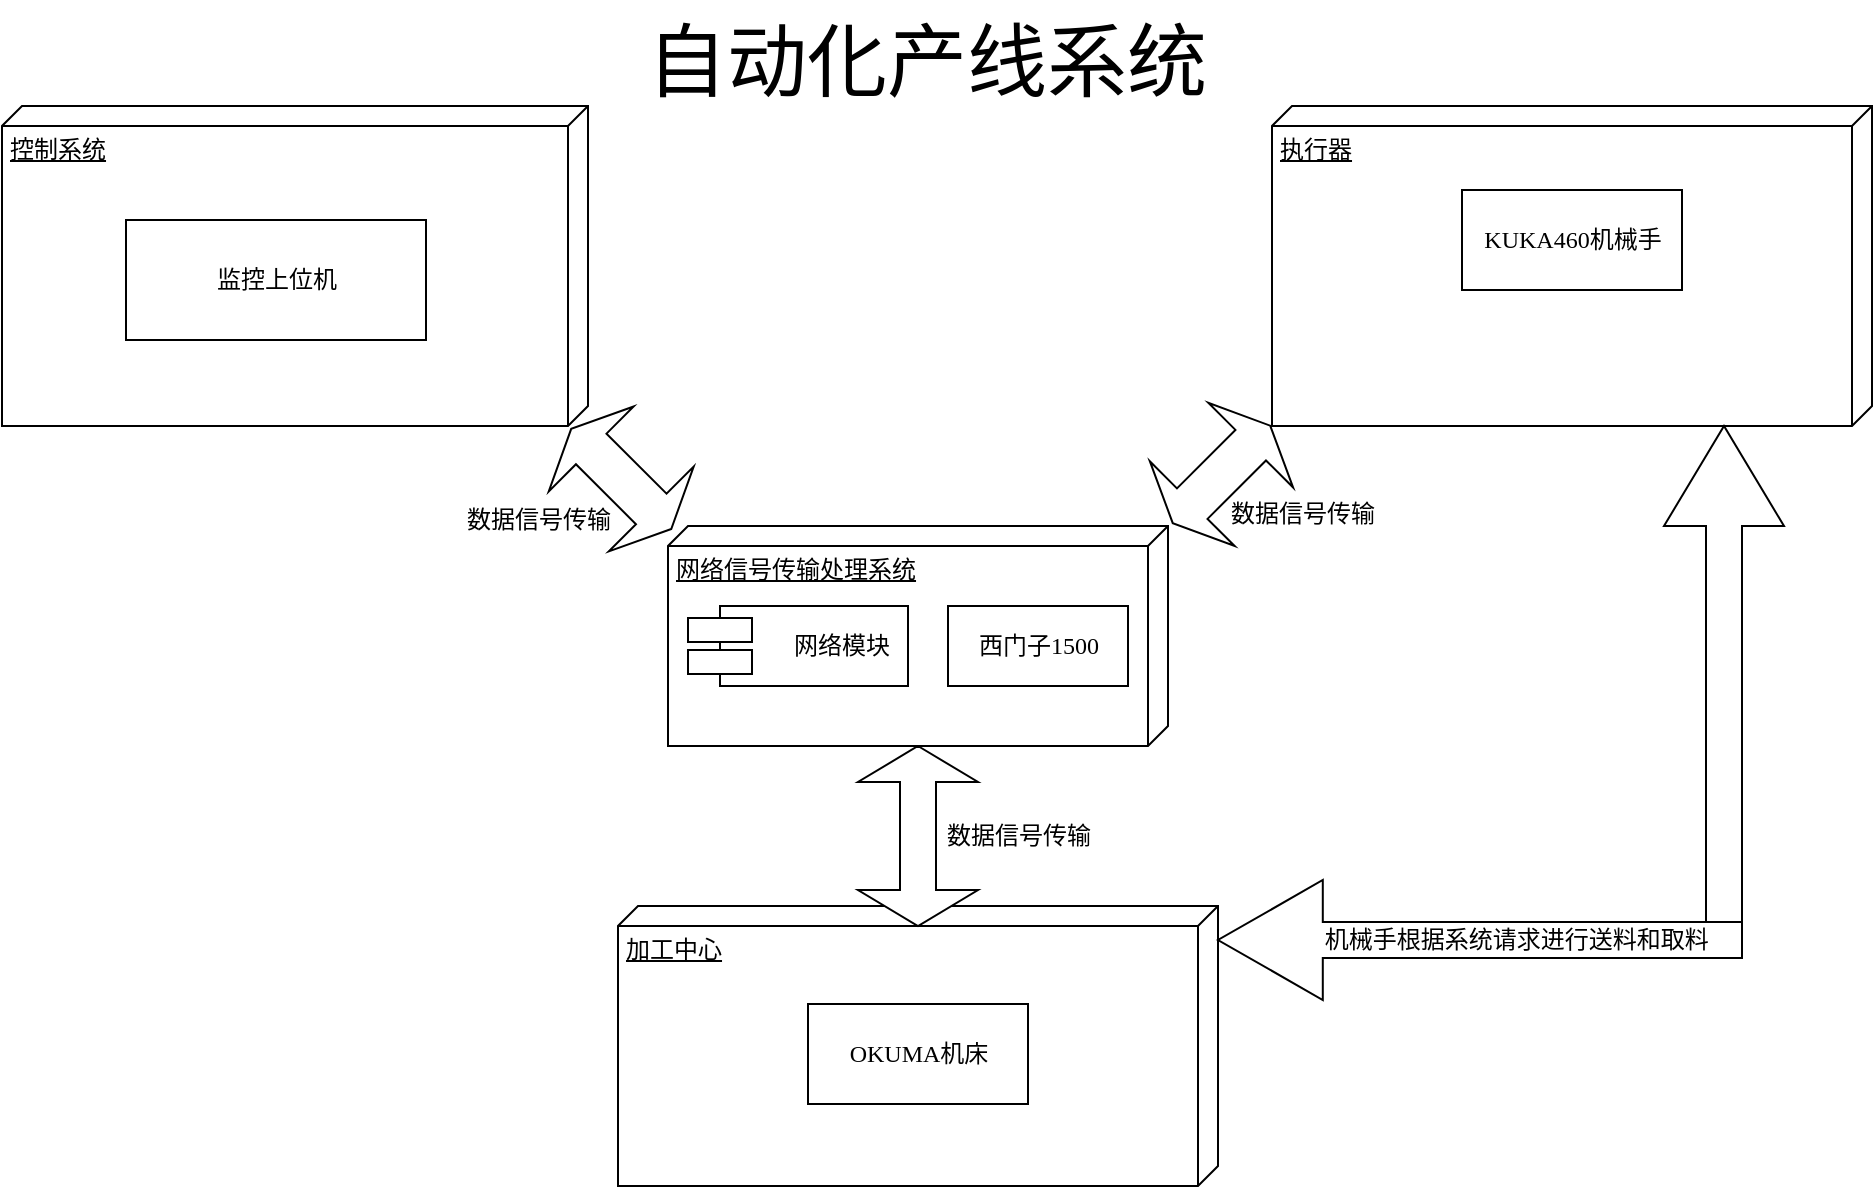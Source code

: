 <mxfile version="22.1.7" type="github">
  <diagram name="Page-1" id="5f0bae14-7c28-e335-631c-24af17079c00">
    <mxGraphModel dx="1050" dy="542" grid="1" gridSize="10" guides="1" tooltips="1" connect="1" arrows="1" fold="1" page="1" pageScale="1" pageWidth="1100" pageHeight="850" background="none" math="0" shadow="0">
      <root>
        <mxCell id="0" />
        <mxCell id="1" parent="0" />
        <mxCell id="39150e848f15840c-1" value="控制系统" style="verticalAlign=top;align=left;spacingTop=8;spacingLeft=2;spacingRight=12;shape=cube;size=10;direction=south;fontStyle=4;html=1;rounded=0;shadow=0;comic=0;labelBackgroundColor=none;strokeWidth=1;fontFamily=Verdana;fontSize=12" parent="1" vertex="1">
          <mxGeometry x="90" y="160" width="293" height="160" as="geometry" />
        </mxCell>
        <mxCell id="39150e848f15840c-2" value="执行器" style="verticalAlign=top;align=left;spacingTop=8;spacingLeft=2;spacingRight=12;shape=cube;size=10;direction=south;fontStyle=4;html=1;rounded=0;shadow=0;comic=0;labelBackgroundColor=none;strokeWidth=1;fontFamily=Verdana;fontSize=12" parent="1" vertex="1">
          <mxGeometry x="725" y="160" width="300" height="160" as="geometry" />
        </mxCell>
        <mxCell id="39150e848f15840c-3" value="加工中心" style="verticalAlign=top;align=left;spacingTop=8;spacingLeft=2;spacingRight=12;shape=cube;size=10;direction=south;fontStyle=4;html=1;rounded=0;shadow=0;comic=0;labelBackgroundColor=none;strokeWidth=1;fontFamily=Verdana;fontSize=12" parent="1" vertex="1">
          <mxGeometry x="398" y="560" width="300" height="140" as="geometry" />
        </mxCell>
        <mxCell id="39150e848f15840c-4" value="监控上位机" style="html=1;rounded=0;shadow=0;comic=0;labelBackgroundColor=none;strokeWidth=1;fontFamily=Verdana;fontSize=12;align=center;" parent="1" vertex="1">
          <mxGeometry x="152" y="217" width="150" height="60" as="geometry" />
        </mxCell>
        <mxCell id="vnPpEXZ0xeqbMR1Bz8NG-1" value="KUKA460机械手" style="html=1;rounded=0;shadow=0;comic=0;labelBackgroundColor=none;strokeWidth=1;fontFamily=Verdana;fontSize=12;align=center;" parent="1" vertex="1">
          <mxGeometry x="820" y="202" width="110" height="50" as="geometry" />
        </mxCell>
        <mxCell id="vnPpEXZ0xeqbMR1Bz8NG-13" value="" style="shape=doubleArrow;direction=south;whiteSpace=wrap;html=1;arrowWidth=0.36;arrowSize=0.2;rotation=-225;" parent="1" vertex="1">
          <mxGeometry x="369.62" y="311.09" width="60" height="70.76" as="geometry" />
        </mxCell>
        <mxCell id="vnPpEXZ0xeqbMR1Bz8NG-14" value="" style="shape=doubleArrow;direction=south;whiteSpace=wrap;html=1;" parent="1" vertex="1">
          <mxGeometry x="518" y="480" width="60" height="90" as="geometry" />
        </mxCell>
        <mxCell id="vnPpEXZ0xeqbMR1Bz8NG-17" value="OKUMA机床" style="html=1;rounded=0;shadow=0;comic=0;labelBackgroundColor=none;strokeWidth=1;fontFamily=Verdana;fontSize=12;align=center;" parent="1" vertex="1">
          <mxGeometry x="493" y="609" width="110" height="50" as="geometry" />
        </mxCell>
        <mxCell id="vnPpEXZ0xeqbMR1Bz8NG-18" value="网络信号传输处理系统" style="verticalAlign=top;align=left;spacingTop=8;spacingLeft=2;spacingRight=12;shape=cube;size=10;direction=south;fontStyle=4;html=1;rounded=0;shadow=0;comic=0;labelBackgroundColor=none;strokeWidth=1;fontFamily=Verdana;fontSize=12" parent="1" vertex="1">
          <mxGeometry x="423" y="370" width="250" height="110" as="geometry" />
        </mxCell>
        <mxCell id="vnPpEXZ0xeqbMR1Bz8NG-19" value="&amp;nbsp; &amp;nbsp; &amp;nbsp;网络模块" style="shape=component;align=left;spacingLeft=36;rounded=0;shadow=0;comic=0;labelBackgroundColor=none;strokeWidth=1;fontFamily=Verdana;fontSize=12;html=1;" parent="1" vertex="1">
          <mxGeometry x="433" y="410" width="110" height="40" as="geometry" />
        </mxCell>
        <mxCell id="vnPpEXZ0xeqbMR1Bz8NG-20" value="西门子1500" style="html=1;rounded=0;shadow=0;comic=0;labelBackgroundColor=none;strokeWidth=1;fontFamily=Verdana;fontSize=12;align=center;" parent="1" vertex="1">
          <mxGeometry x="563" y="410" width="90" height="40" as="geometry" />
        </mxCell>
        <mxCell id="vnPpEXZ0xeqbMR1Bz8NG-21" value="" style="shape=doubleArrow;direction=south;whiteSpace=wrap;html=1;arrowWidth=0.36;arrowSize=0.2;rotation=45;" parent="1" vertex="1">
          <mxGeometry x="669.74" y="309.74" width="60" height="68.91" as="geometry" />
        </mxCell>
        <mxCell id="vnPpEXZ0xeqbMR1Bz8NG-24" value="" style="shape=singleArrow;direction=north;whiteSpace=wrap;html=1;" parent="1" vertex="1">
          <mxGeometry x="921" y="320" width="60" height="250" as="geometry" />
        </mxCell>
        <mxCell id="vnPpEXZ0xeqbMR1Bz8NG-25" value="&amp;nbsp; &amp;nbsp; &amp;nbsp; &amp;nbsp; &amp;nbsp; &amp;nbsp;机械手根据系统请求进行送料和取料" style="shape=singleArrow;direction=west;whiteSpace=wrap;html=1;" parent="1" vertex="1">
          <mxGeometry x="698" y="547" width="262" height="60" as="geometry" />
        </mxCell>
        <mxCell id="vnPpEXZ0xeqbMR1Bz8NG-28" value="自动化产线系统" style="text;html=1;align=center;verticalAlign=middle;resizable=0;points=[];autosize=1;strokeColor=none;fillColor=none;fontSize=40;" parent="1" vertex="1">
          <mxGeometry x="402" y="107" width="300" height="60" as="geometry" />
        </mxCell>
        <mxCell id="vnPpEXZ0xeqbMR1Bz8NG-29" value="数据信号传输" style="text;html=1;align=center;verticalAlign=middle;resizable=0;points=[];autosize=1;strokeColor=none;fillColor=none;" parent="1" vertex="1">
          <mxGeometry x="308" y="351.85" width="100" height="30" as="geometry" />
        </mxCell>
        <mxCell id="vnPpEXZ0xeqbMR1Bz8NG-30" value="数据信号传输" style="text;html=1;align=center;verticalAlign=middle;resizable=0;points=[];autosize=1;strokeColor=none;fillColor=none;" parent="1" vertex="1">
          <mxGeometry x="690" y="348.65" width="100" height="30" as="geometry" />
        </mxCell>
        <mxCell id="vnPpEXZ0xeqbMR1Bz8NG-31" value="数据信号传输" style="text;html=1;align=center;verticalAlign=middle;resizable=0;points=[];autosize=1;strokeColor=none;fillColor=none;" parent="1" vertex="1">
          <mxGeometry x="548" y="510" width="100" height="30" as="geometry" />
        </mxCell>
      </root>
    </mxGraphModel>
  </diagram>
</mxfile>
